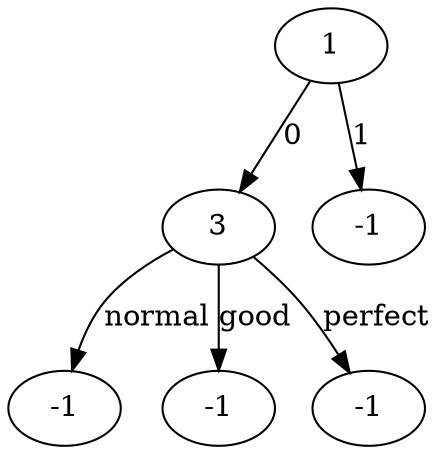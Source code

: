 digraph {
	0 [label=1]
	1 [label=3]
	2 [label=-1]
	1 -> 2 [label=normal]
	3 [label=-1]
	1 -> 3 [label=good]
	4 [label=-1]
	1 -> 4 [label=perfect]
	0 -> 1 [label=0]
	5 [label=-1]
	0 -> 5 [label=1]
}
